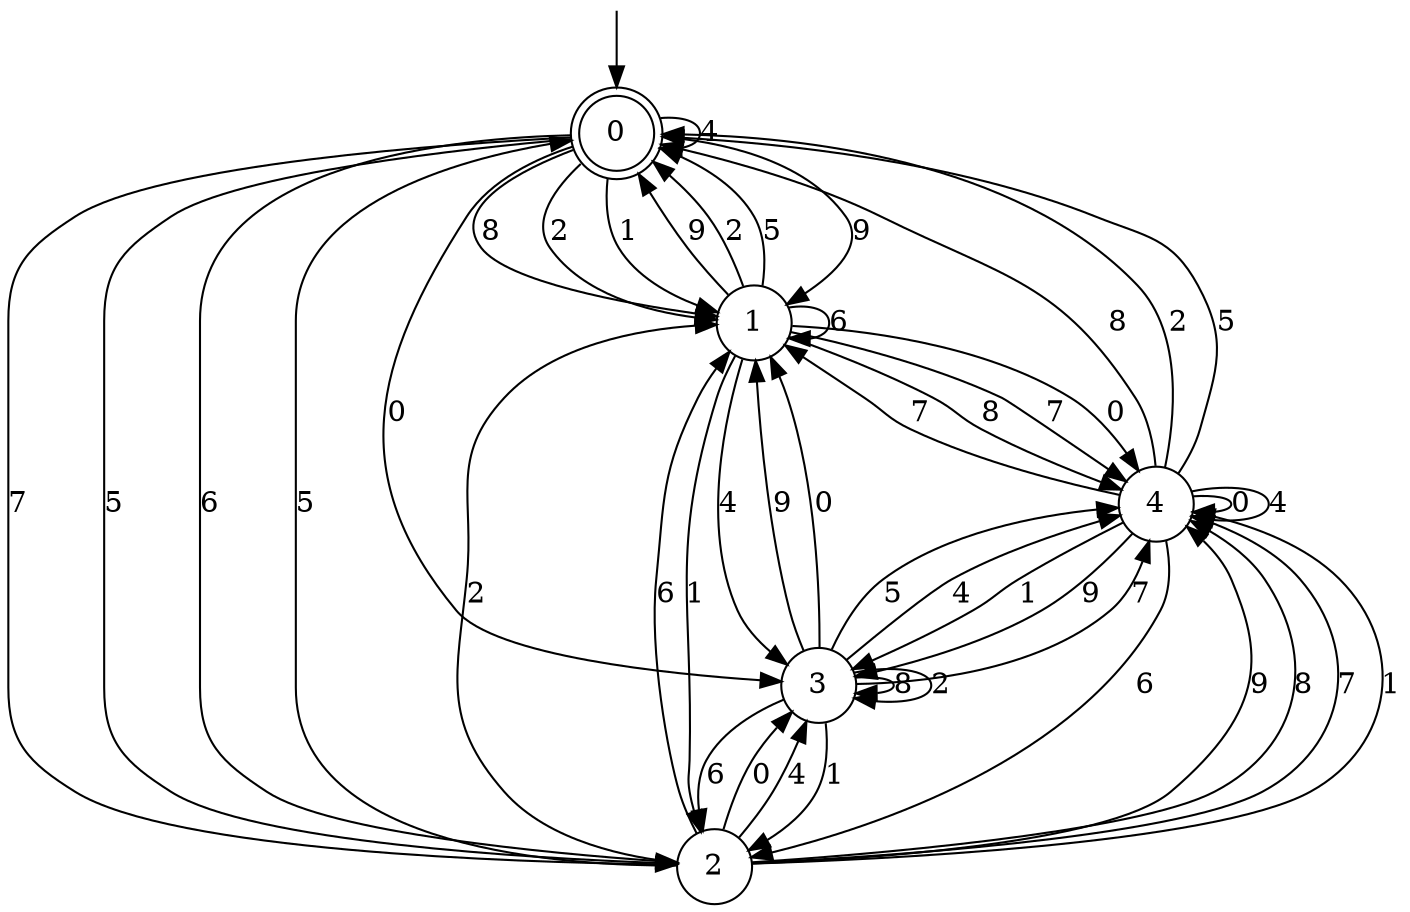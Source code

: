 digraph g {

	s0 [shape="doublecircle" label="0"];
	s1 [shape="circle" label="1"];
	s2 [shape="circle" label="2"];
	s3 [shape="circle" label="3"];
	s4 [shape="circle" label="4"];
	s0 -> s1 [label="9"];
	s0 -> s1 [label="8"];
	s0 -> s1 [label="2"];
	s0 -> s2 [label="7"];
	s0 -> s3 [label="0"];
	s0 -> s2 [label="5"];
	s0 -> s1 [label="1"];
	s0 -> s0 [label="4"];
	s0 -> s2 [label="6"];
	s1 -> s0 [label="9"];
	s1 -> s4 [label="8"];
	s1 -> s0 [label="2"];
	s1 -> s4 [label="7"];
	s1 -> s4 [label="0"];
	s1 -> s0 [label="5"];
	s1 -> s2 [label="1"];
	s1 -> s3 [label="4"];
	s1 -> s1 [label="6"];
	s2 -> s4 [label="9"];
	s2 -> s4 [label="8"];
	s2 -> s1 [label="2"];
	s2 -> s4 [label="7"];
	s2 -> s3 [label="0"];
	s2 -> s0 [label="5"];
	s2 -> s4 [label="1"];
	s2 -> s3 [label="4"];
	s2 -> s1 [label="6"];
	s3 -> s1 [label="9"];
	s3 -> s3 [label="8"];
	s3 -> s3 [label="2"];
	s3 -> s4 [label="7"];
	s3 -> s1 [label="0"];
	s3 -> s4 [label="5"];
	s3 -> s2 [label="1"];
	s3 -> s4 [label="4"];
	s3 -> s2 [label="6"];
	s4 -> s3 [label="9"];
	s4 -> s0 [label="8"];
	s4 -> s0 [label="2"];
	s4 -> s1 [label="7"];
	s4 -> s4 [label="0"];
	s4 -> s0 [label="5"];
	s4 -> s3 [label="1"];
	s4 -> s4 [label="4"];
	s4 -> s2 [label="6"];

__start0 [label="" shape="none" width="0" height="0"];
__start0 -> s0;

}
